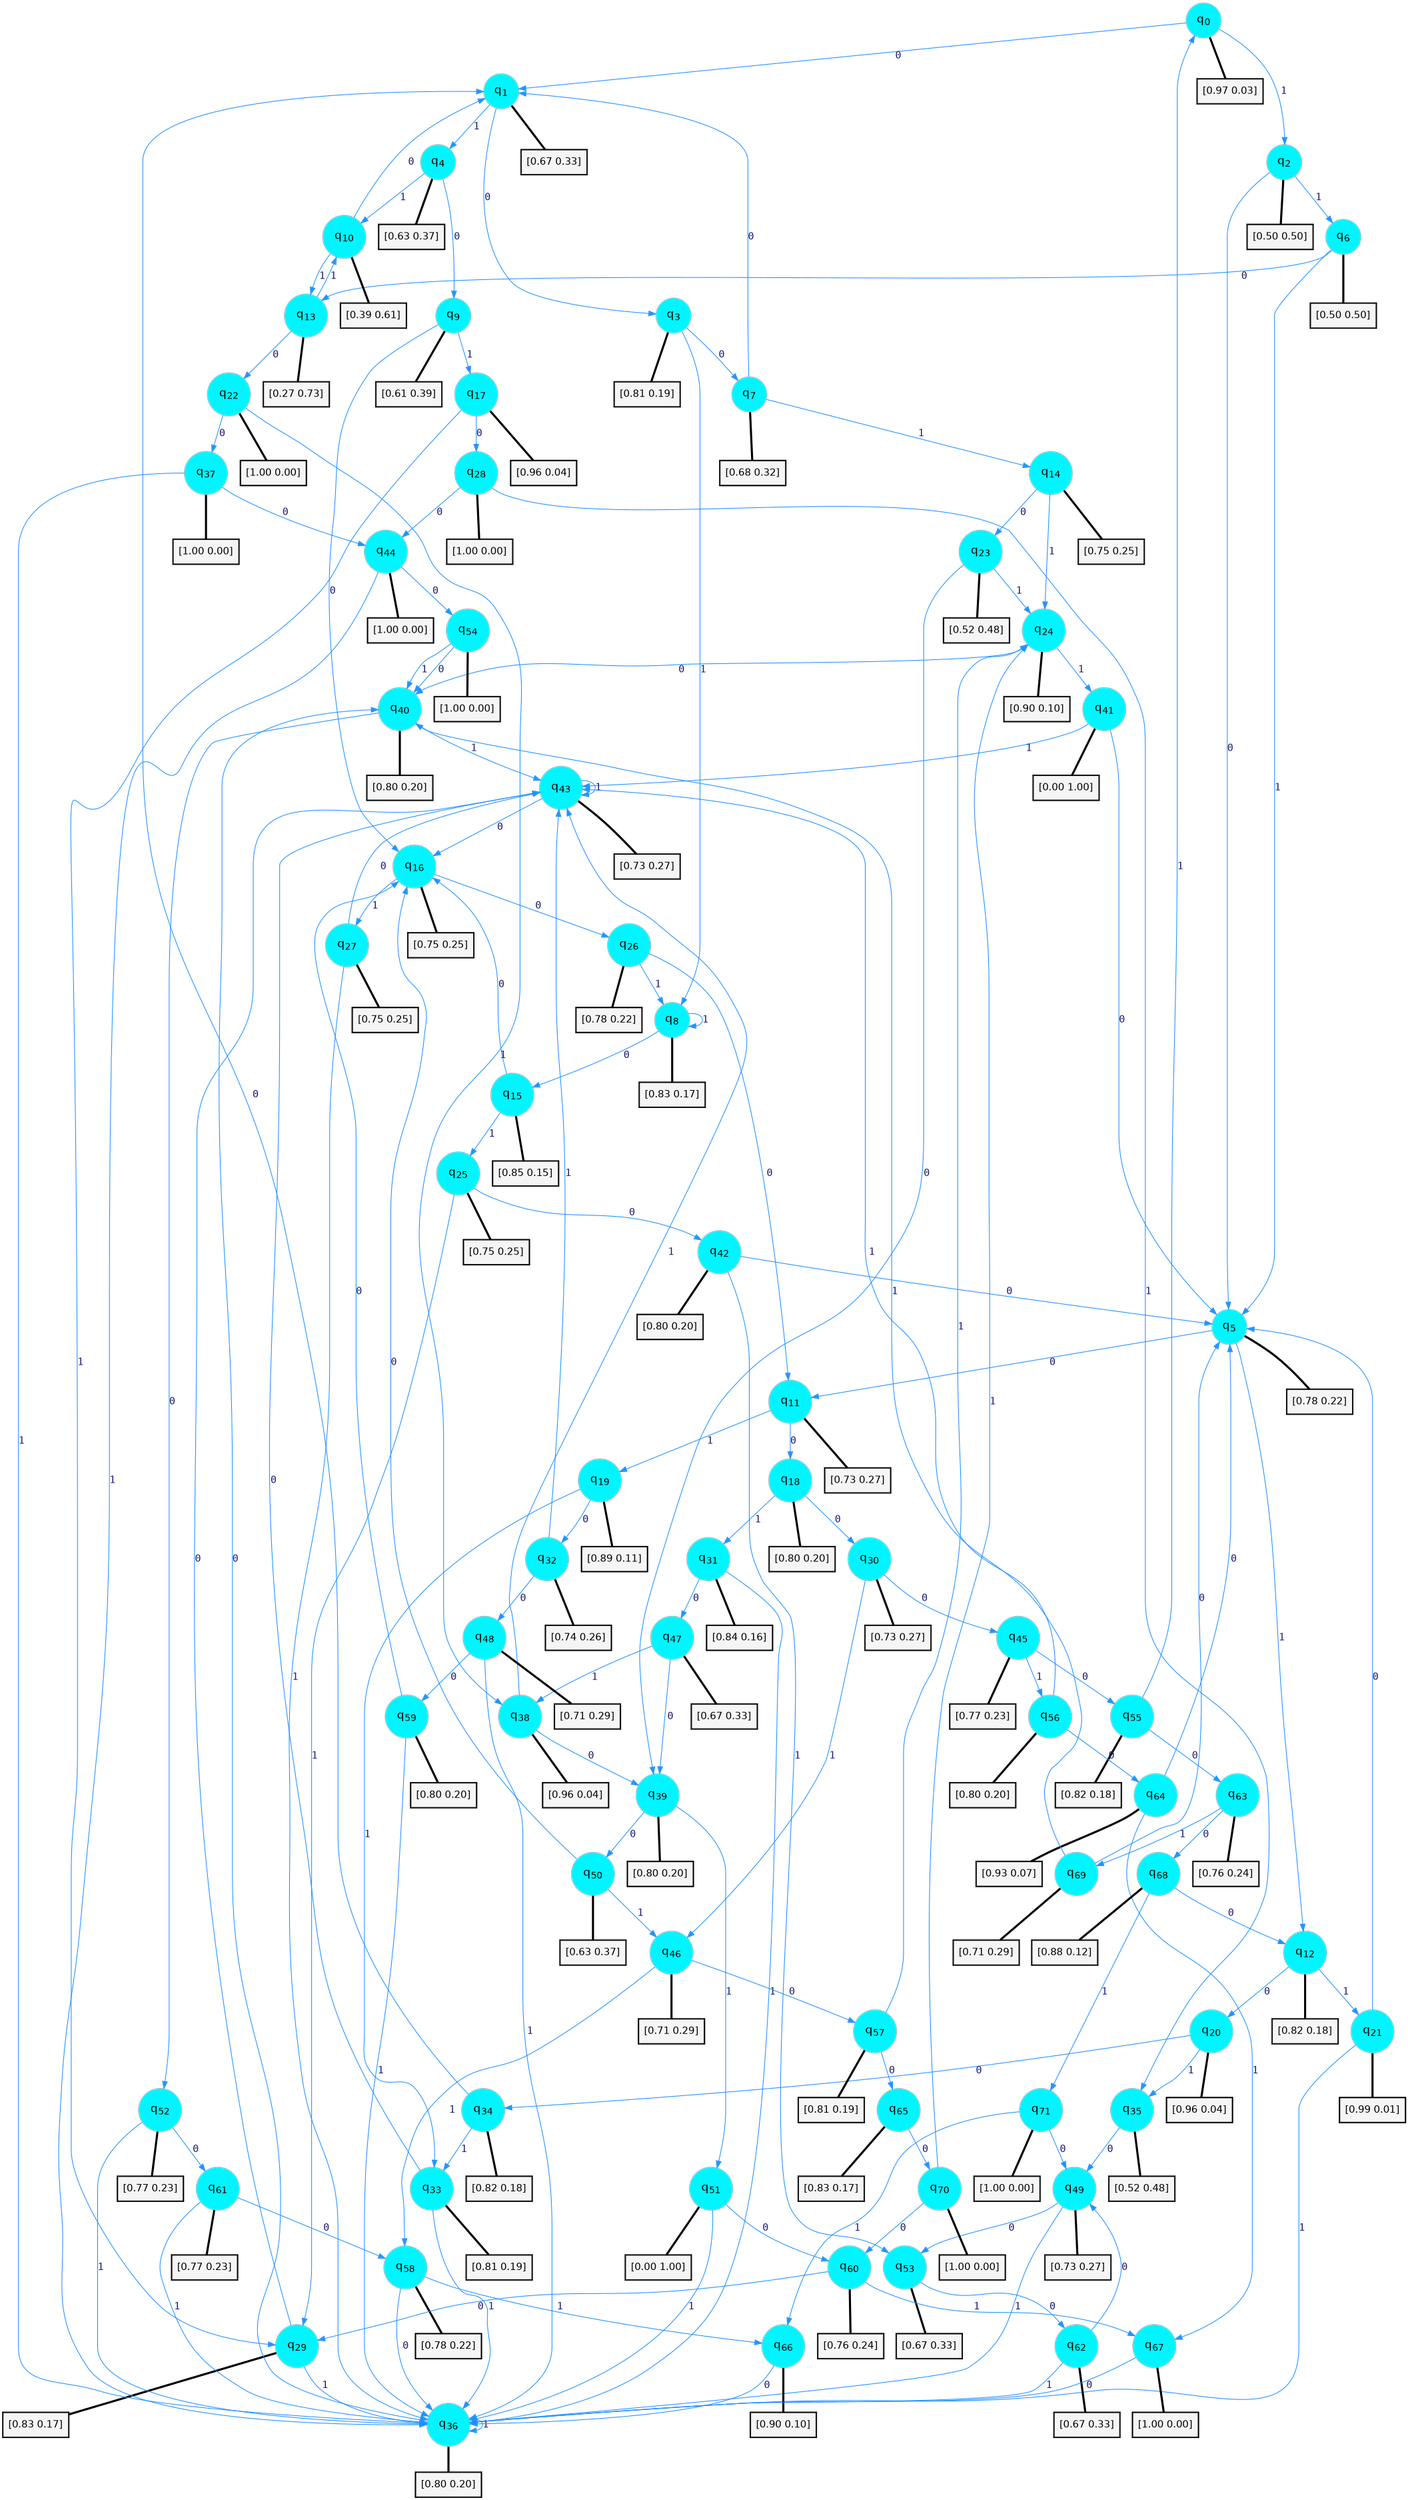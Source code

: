 digraph G {
graph [
bgcolor=transparent, dpi=300, rankdir=TD, size="40,25"];
node [
color=gray, fillcolor=turquoise1, fontcolor=black, fontname=Helvetica, fontsize=16, fontweight=bold, shape=circle, style=filled];
edge [
arrowsize=1, color=dodgerblue1, fontcolor=midnightblue, fontname=courier, fontweight=bold, penwidth=1, style=solid, weight=20];
0[label=<q<SUB>0</SUB>>];
1[label=<q<SUB>1</SUB>>];
2[label=<q<SUB>2</SUB>>];
3[label=<q<SUB>3</SUB>>];
4[label=<q<SUB>4</SUB>>];
5[label=<q<SUB>5</SUB>>];
6[label=<q<SUB>6</SUB>>];
7[label=<q<SUB>7</SUB>>];
8[label=<q<SUB>8</SUB>>];
9[label=<q<SUB>9</SUB>>];
10[label=<q<SUB>10</SUB>>];
11[label=<q<SUB>11</SUB>>];
12[label=<q<SUB>12</SUB>>];
13[label=<q<SUB>13</SUB>>];
14[label=<q<SUB>14</SUB>>];
15[label=<q<SUB>15</SUB>>];
16[label=<q<SUB>16</SUB>>];
17[label=<q<SUB>17</SUB>>];
18[label=<q<SUB>18</SUB>>];
19[label=<q<SUB>19</SUB>>];
20[label=<q<SUB>20</SUB>>];
21[label=<q<SUB>21</SUB>>];
22[label=<q<SUB>22</SUB>>];
23[label=<q<SUB>23</SUB>>];
24[label=<q<SUB>24</SUB>>];
25[label=<q<SUB>25</SUB>>];
26[label=<q<SUB>26</SUB>>];
27[label=<q<SUB>27</SUB>>];
28[label=<q<SUB>28</SUB>>];
29[label=<q<SUB>29</SUB>>];
30[label=<q<SUB>30</SUB>>];
31[label=<q<SUB>31</SUB>>];
32[label=<q<SUB>32</SUB>>];
33[label=<q<SUB>33</SUB>>];
34[label=<q<SUB>34</SUB>>];
35[label=<q<SUB>35</SUB>>];
36[label=<q<SUB>36</SUB>>];
37[label=<q<SUB>37</SUB>>];
38[label=<q<SUB>38</SUB>>];
39[label=<q<SUB>39</SUB>>];
40[label=<q<SUB>40</SUB>>];
41[label=<q<SUB>41</SUB>>];
42[label=<q<SUB>42</SUB>>];
43[label=<q<SUB>43</SUB>>];
44[label=<q<SUB>44</SUB>>];
45[label=<q<SUB>45</SUB>>];
46[label=<q<SUB>46</SUB>>];
47[label=<q<SUB>47</SUB>>];
48[label=<q<SUB>48</SUB>>];
49[label=<q<SUB>49</SUB>>];
50[label=<q<SUB>50</SUB>>];
51[label=<q<SUB>51</SUB>>];
52[label=<q<SUB>52</SUB>>];
53[label=<q<SUB>53</SUB>>];
54[label=<q<SUB>54</SUB>>];
55[label=<q<SUB>55</SUB>>];
56[label=<q<SUB>56</SUB>>];
57[label=<q<SUB>57</SUB>>];
58[label=<q<SUB>58</SUB>>];
59[label=<q<SUB>59</SUB>>];
60[label=<q<SUB>60</SUB>>];
61[label=<q<SUB>61</SUB>>];
62[label=<q<SUB>62</SUB>>];
63[label=<q<SUB>63</SUB>>];
64[label=<q<SUB>64</SUB>>];
65[label=<q<SUB>65</SUB>>];
66[label=<q<SUB>66</SUB>>];
67[label=<q<SUB>67</SUB>>];
68[label=<q<SUB>68</SUB>>];
69[label=<q<SUB>69</SUB>>];
70[label=<q<SUB>70</SUB>>];
71[label=<q<SUB>71</SUB>>];
72[label="[0.97 0.03]", shape=box,fontcolor=black, fontname=Helvetica, fontsize=14, penwidth=2, fillcolor=whitesmoke,color=black];
73[label="[0.67 0.33]", shape=box,fontcolor=black, fontname=Helvetica, fontsize=14, penwidth=2, fillcolor=whitesmoke,color=black];
74[label="[0.50 0.50]", shape=box,fontcolor=black, fontname=Helvetica, fontsize=14, penwidth=2, fillcolor=whitesmoke,color=black];
75[label="[0.81 0.19]", shape=box,fontcolor=black, fontname=Helvetica, fontsize=14, penwidth=2, fillcolor=whitesmoke,color=black];
76[label="[0.63 0.37]", shape=box,fontcolor=black, fontname=Helvetica, fontsize=14, penwidth=2, fillcolor=whitesmoke,color=black];
77[label="[0.78 0.22]", shape=box,fontcolor=black, fontname=Helvetica, fontsize=14, penwidth=2, fillcolor=whitesmoke,color=black];
78[label="[0.50 0.50]", shape=box,fontcolor=black, fontname=Helvetica, fontsize=14, penwidth=2, fillcolor=whitesmoke,color=black];
79[label="[0.68 0.32]", shape=box,fontcolor=black, fontname=Helvetica, fontsize=14, penwidth=2, fillcolor=whitesmoke,color=black];
80[label="[0.83 0.17]", shape=box,fontcolor=black, fontname=Helvetica, fontsize=14, penwidth=2, fillcolor=whitesmoke,color=black];
81[label="[0.61 0.39]", shape=box,fontcolor=black, fontname=Helvetica, fontsize=14, penwidth=2, fillcolor=whitesmoke,color=black];
82[label="[0.39 0.61]", shape=box,fontcolor=black, fontname=Helvetica, fontsize=14, penwidth=2, fillcolor=whitesmoke,color=black];
83[label="[0.73 0.27]", shape=box,fontcolor=black, fontname=Helvetica, fontsize=14, penwidth=2, fillcolor=whitesmoke,color=black];
84[label="[0.82 0.18]", shape=box,fontcolor=black, fontname=Helvetica, fontsize=14, penwidth=2, fillcolor=whitesmoke,color=black];
85[label="[0.27 0.73]", shape=box,fontcolor=black, fontname=Helvetica, fontsize=14, penwidth=2, fillcolor=whitesmoke,color=black];
86[label="[0.75 0.25]", shape=box,fontcolor=black, fontname=Helvetica, fontsize=14, penwidth=2, fillcolor=whitesmoke,color=black];
87[label="[0.85 0.15]", shape=box,fontcolor=black, fontname=Helvetica, fontsize=14, penwidth=2, fillcolor=whitesmoke,color=black];
88[label="[0.75 0.25]", shape=box,fontcolor=black, fontname=Helvetica, fontsize=14, penwidth=2, fillcolor=whitesmoke,color=black];
89[label="[0.96 0.04]", shape=box,fontcolor=black, fontname=Helvetica, fontsize=14, penwidth=2, fillcolor=whitesmoke,color=black];
90[label="[0.80 0.20]", shape=box,fontcolor=black, fontname=Helvetica, fontsize=14, penwidth=2, fillcolor=whitesmoke,color=black];
91[label="[0.89 0.11]", shape=box,fontcolor=black, fontname=Helvetica, fontsize=14, penwidth=2, fillcolor=whitesmoke,color=black];
92[label="[0.96 0.04]", shape=box,fontcolor=black, fontname=Helvetica, fontsize=14, penwidth=2, fillcolor=whitesmoke,color=black];
93[label="[0.99 0.01]", shape=box,fontcolor=black, fontname=Helvetica, fontsize=14, penwidth=2, fillcolor=whitesmoke,color=black];
94[label="[1.00 0.00]", shape=box,fontcolor=black, fontname=Helvetica, fontsize=14, penwidth=2, fillcolor=whitesmoke,color=black];
95[label="[0.52 0.48]", shape=box,fontcolor=black, fontname=Helvetica, fontsize=14, penwidth=2, fillcolor=whitesmoke,color=black];
96[label="[0.90 0.10]", shape=box,fontcolor=black, fontname=Helvetica, fontsize=14, penwidth=2, fillcolor=whitesmoke,color=black];
97[label="[0.75 0.25]", shape=box,fontcolor=black, fontname=Helvetica, fontsize=14, penwidth=2, fillcolor=whitesmoke,color=black];
98[label="[0.78 0.22]", shape=box,fontcolor=black, fontname=Helvetica, fontsize=14, penwidth=2, fillcolor=whitesmoke,color=black];
99[label="[0.75 0.25]", shape=box,fontcolor=black, fontname=Helvetica, fontsize=14, penwidth=2, fillcolor=whitesmoke,color=black];
100[label="[1.00 0.00]", shape=box,fontcolor=black, fontname=Helvetica, fontsize=14, penwidth=2, fillcolor=whitesmoke,color=black];
101[label="[0.83 0.17]", shape=box,fontcolor=black, fontname=Helvetica, fontsize=14, penwidth=2, fillcolor=whitesmoke,color=black];
102[label="[0.73 0.27]", shape=box,fontcolor=black, fontname=Helvetica, fontsize=14, penwidth=2, fillcolor=whitesmoke,color=black];
103[label="[0.84 0.16]", shape=box,fontcolor=black, fontname=Helvetica, fontsize=14, penwidth=2, fillcolor=whitesmoke,color=black];
104[label="[0.74 0.26]", shape=box,fontcolor=black, fontname=Helvetica, fontsize=14, penwidth=2, fillcolor=whitesmoke,color=black];
105[label="[0.81 0.19]", shape=box,fontcolor=black, fontname=Helvetica, fontsize=14, penwidth=2, fillcolor=whitesmoke,color=black];
106[label="[0.82 0.18]", shape=box,fontcolor=black, fontname=Helvetica, fontsize=14, penwidth=2, fillcolor=whitesmoke,color=black];
107[label="[0.52 0.48]", shape=box,fontcolor=black, fontname=Helvetica, fontsize=14, penwidth=2, fillcolor=whitesmoke,color=black];
108[label="[0.80 0.20]", shape=box,fontcolor=black, fontname=Helvetica, fontsize=14, penwidth=2, fillcolor=whitesmoke,color=black];
109[label="[1.00 0.00]", shape=box,fontcolor=black, fontname=Helvetica, fontsize=14, penwidth=2, fillcolor=whitesmoke,color=black];
110[label="[0.96 0.04]", shape=box,fontcolor=black, fontname=Helvetica, fontsize=14, penwidth=2, fillcolor=whitesmoke,color=black];
111[label="[0.80 0.20]", shape=box,fontcolor=black, fontname=Helvetica, fontsize=14, penwidth=2, fillcolor=whitesmoke,color=black];
112[label="[0.80 0.20]", shape=box,fontcolor=black, fontname=Helvetica, fontsize=14, penwidth=2, fillcolor=whitesmoke,color=black];
113[label="[0.00 1.00]", shape=box,fontcolor=black, fontname=Helvetica, fontsize=14, penwidth=2, fillcolor=whitesmoke,color=black];
114[label="[0.80 0.20]", shape=box,fontcolor=black, fontname=Helvetica, fontsize=14, penwidth=2, fillcolor=whitesmoke,color=black];
115[label="[0.73 0.27]", shape=box,fontcolor=black, fontname=Helvetica, fontsize=14, penwidth=2, fillcolor=whitesmoke,color=black];
116[label="[1.00 0.00]", shape=box,fontcolor=black, fontname=Helvetica, fontsize=14, penwidth=2, fillcolor=whitesmoke,color=black];
117[label="[0.77 0.23]", shape=box,fontcolor=black, fontname=Helvetica, fontsize=14, penwidth=2, fillcolor=whitesmoke,color=black];
118[label="[0.71 0.29]", shape=box,fontcolor=black, fontname=Helvetica, fontsize=14, penwidth=2, fillcolor=whitesmoke,color=black];
119[label="[0.67 0.33]", shape=box,fontcolor=black, fontname=Helvetica, fontsize=14, penwidth=2, fillcolor=whitesmoke,color=black];
120[label="[0.71 0.29]", shape=box,fontcolor=black, fontname=Helvetica, fontsize=14, penwidth=2, fillcolor=whitesmoke,color=black];
121[label="[0.73 0.27]", shape=box,fontcolor=black, fontname=Helvetica, fontsize=14, penwidth=2, fillcolor=whitesmoke,color=black];
122[label="[0.63 0.37]", shape=box,fontcolor=black, fontname=Helvetica, fontsize=14, penwidth=2, fillcolor=whitesmoke,color=black];
123[label="[0.00 1.00]", shape=box,fontcolor=black, fontname=Helvetica, fontsize=14, penwidth=2, fillcolor=whitesmoke,color=black];
124[label="[0.77 0.23]", shape=box,fontcolor=black, fontname=Helvetica, fontsize=14, penwidth=2, fillcolor=whitesmoke,color=black];
125[label="[0.67 0.33]", shape=box,fontcolor=black, fontname=Helvetica, fontsize=14, penwidth=2, fillcolor=whitesmoke,color=black];
126[label="[1.00 0.00]", shape=box,fontcolor=black, fontname=Helvetica, fontsize=14, penwidth=2, fillcolor=whitesmoke,color=black];
127[label="[0.82 0.18]", shape=box,fontcolor=black, fontname=Helvetica, fontsize=14, penwidth=2, fillcolor=whitesmoke,color=black];
128[label="[0.80 0.20]", shape=box,fontcolor=black, fontname=Helvetica, fontsize=14, penwidth=2, fillcolor=whitesmoke,color=black];
129[label="[0.81 0.19]", shape=box,fontcolor=black, fontname=Helvetica, fontsize=14, penwidth=2, fillcolor=whitesmoke,color=black];
130[label="[0.78 0.22]", shape=box,fontcolor=black, fontname=Helvetica, fontsize=14, penwidth=2, fillcolor=whitesmoke,color=black];
131[label="[0.80 0.20]", shape=box,fontcolor=black, fontname=Helvetica, fontsize=14, penwidth=2, fillcolor=whitesmoke,color=black];
132[label="[0.76 0.24]", shape=box,fontcolor=black, fontname=Helvetica, fontsize=14, penwidth=2, fillcolor=whitesmoke,color=black];
133[label="[0.77 0.23]", shape=box,fontcolor=black, fontname=Helvetica, fontsize=14, penwidth=2, fillcolor=whitesmoke,color=black];
134[label="[0.67 0.33]", shape=box,fontcolor=black, fontname=Helvetica, fontsize=14, penwidth=2, fillcolor=whitesmoke,color=black];
135[label="[0.76 0.24]", shape=box,fontcolor=black, fontname=Helvetica, fontsize=14, penwidth=2, fillcolor=whitesmoke,color=black];
136[label="[0.93 0.07]", shape=box,fontcolor=black, fontname=Helvetica, fontsize=14, penwidth=2, fillcolor=whitesmoke,color=black];
137[label="[0.83 0.17]", shape=box,fontcolor=black, fontname=Helvetica, fontsize=14, penwidth=2, fillcolor=whitesmoke,color=black];
138[label="[0.90 0.10]", shape=box,fontcolor=black, fontname=Helvetica, fontsize=14, penwidth=2, fillcolor=whitesmoke,color=black];
139[label="[1.00 0.00]", shape=box,fontcolor=black, fontname=Helvetica, fontsize=14, penwidth=2, fillcolor=whitesmoke,color=black];
140[label="[0.88 0.12]", shape=box,fontcolor=black, fontname=Helvetica, fontsize=14, penwidth=2, fillcolor=whitesmoke,color=black];
141[label="[0.71 0.29]", shape=box,fontcolor=black, fontname=Helvetica, fontsize=14, penwidth=2, fillcolor=whitesmoke,color=black];
142[label="[1.00 0.00]", shape=box,fontcolor=black, fontname=Helvetica, fontsize=14, penwidth=2, fillcolor=whitesmoke,color=black];
143[label="[1.00 0.00]", shape=box,fontcolor=black, fontname=Helvetica, fontsize=14, penwidth=2, fillcolor=whitesmoke,color=black];
0->1 [label=0];
0->2 [label=1];
0->72 [arrowhead=none, penwidth=3,color=black];
1->3 [label=0];
1->4 [label=1];
1->73 [arrowhead=none, penwidth=3,color=black];
2->5 [label=0];
2->6 [label=1];
2->74 [arrowhead=none, penwidth=3,color=black];
3->7 [label=0];
3->8 [label=1];
3->75 [arrowhead=none, penwidth=3,color=black];
4->9 [label=0];
4->10 [label=1];
4->76 [arrowhead=none, penwidth=3,color=black];
5->11 [label=0];
5->12 [label=1];
5->77 [arrowhead=none, penwidth=3,color=black];
6->13 [label=0];
6->5 [label=1];
6->78 [arrowhead=none, penwidth=3,color=black];
7->1 [label=0];
7->14 [label=1];
7->79 [arrowhead=none, penwidth=3,color=black];
8->15 [label=0];
8->8 [label=1];
8->80 [arrowhead=none, penwidth=3,color=black];
9->16 [label=0];
9->17 [label=1];
9->81 [arrowhead=none, penwidth=3,color=black];
10->1 [label=0];
10->13 [label=1];
10->82 [arrowhead=none, penwidth=3,color=black];
11->18 [label=0];
11->19 [label=1];
11->83 [arrowhead=none, penwidth=3,color=black];
12->20 [label=0];
12->21 [label=1];
12->84 [arrowhead=none, penwidth=3,color=black];
13->22 [label=0];
13->10 [label=1];
13->85 [arrowhead=none, penwidth=3,color=black];
14->23 [label=0];
14->24 [label=1];
14->86 [arrowhead=none, penwidth=3,color=black];
15->16 [label=0];
15->25 [label=1];
15->87 [arrowhead=none, penwidth=3,color=black];
16->26 [label=0];
16->27 [label=1];
16->88 [arrowhead=none, penwidth=3,color=black];
17->28 [label=0];
17->29 [label=1];
17->89 [arrowhead=none, penwidth=3,color=black];
18->30 [label=0];
18->31 [label=1];
18->90 [arrowhead=none, penwidth=3,color=black];
19->32 [label=0];
19->33 [label=1];
19->91 [arrowhead=none, penwidth=3,color=black];
20->34 [label=0];
20->35 [label=1];
20->92 [arrowhead=none, penwidth=3,color=black];
21->5 [label=0];
21->36 [label=1];
21->93 [arrowhead=none, penwidth=3,color=black];
22->37 [label=0];
22->38 [label=1];
22->94 [arrowhead=none, penwidth=3,color=black];
23->39 [label=0];
23->24 [label=1];
23->95 [arrowhead=none, penwidth=3,color=black];
24->40 [label=0];
24->41 [label=1];
24->96 [arrowhead=none, penwidth=3,color=black];
25->42 [label=0];
25->29 [label=1];
25->97 [arrowhead=none, penwidth=3,color=black];
26->11 [label=0];
26->8 [label=1];
26->98 [arrowhead=none, penwidth=3,color=black];
27->43 [label=0];
27->36 [label=1];
27->99 [arrowhead=none, penwidth=3,color=black];
28->44 [label=0];
28->35 [label=1];
28->100 [arrowhead=none, penwidth=3,color=black];
29->43 [label=0];
29->36 [label=1];
29->101 [arrowhead=none, penwidth=3,color=black];
30->45 [label=0];
30->46 [label=1];
30->102 [arrowhead=none, penwidth=3,color=black];
31->47 [label=0];
31->36 [label=1];
31->103 [arrowhead=none, penwidth=3,color=black];
32->48 [label=0];
32->43 [label=1];
32->104 [arrowhead=none, penwidth=3,color=black];
33->43 [label=0];
33->36 [label=1];
33->105 [arrowhead=none, penwidth=3,color=black];
34->1 [label=0];
34->33 [label=1];
34->106 [arrowhead=none, penwidth=3,color=black];
35->49 [label=0];
35->107 [arrowhead=none, penwidth=3,color=black];
36->40 [label=0];
36->36 [label=1];
36->108 [arrowhead=none, penwidth=3,color=black];
37->44 [label=0];
37->36 [label=1];
37->109 [arrowhead=none, penwidth=3,color=black];
38->39 [label=0];
38->43 [label=1];
38->110 [arrowhead=none, penwidth=3,color=black];
39->50 [label=0];
39->51 [label=1];
39->111 [arrowhead=none, penwidth=3,color=black];
40->52 [label=0];
40->43 [label=1];
40->112 [arrowhead=none, penwidth=3,color=black];
41->5 [label=0];
41->43 [label=1];
41->113 [arrowhead=none, penwidth=3,color=black];
42->5 [label=0];
42->53 [label=1];
42->114 [arrowhead=none, penwidth=3,color=black];
43->16 [label=0];
43->43 [label=1];
43->115 [arrowhead=none, penwidth=3,color=black];
44->54 [label=0];
44->36 [label=1];
44->116 [arrowhead=none, penwidth=3,color=black];
45->55 [label=0];
45->56 [label=1];
45->117 [arrowhead=none, penwidth=3,color=black];
46->57 [label=0];
46->58 [label=1];
46->118 [arrowhead=none, penwidth=3,color=black];
47->39 [label=0];
47->38 [label=1];
47->119 [arrowhead=none, penwidth=3,color=black];
48->59 [label=0];
48->36 [label=1];
48->120 [arrowhead=none, penwidth=3,color=black];
49->53 [label=0];
49->36 [label=1];
49->121 [arrowhead=none, penwidth=3,color=black];
50->16 [label=0];
50->46 [label=1];
50->122 [arrowhead=none, penwidth=3,color=black];
51->60 [label=0];
51->36 [label=1];
51->123 [arrowhead=none, penwidth=3,color=black];
52->61 [label=0];
52->36 [label=1];
52->124 [arrowhead=none, penwidth=3,color=black];
53->62 [label=0];
53->125 [arrowhead=none, penwidth=3,color=black];
54->40 [label=0];
54->40 [label=1];
54->126 [arrowhead=none, penwidth=3,color=black];
55->63 [label=0];
55->0 [label=1];
55->127 [arrowhead=none, penwidth=3,color=black];
56->64 [label=0];
56->43 [label=1];
56->128 [arrowhead=none, penwidth=3,color=black];
57->65 [label=0];
57->24 [label=1];
57->129 [arrowhead=none, penwidth=3,color=black];
58->36 [label=0];
58->66 [label=1];
58->130 [arrowhead=none, penwidth=3,color=black];
59->16 [label=0];
59->36 [label=1];
59->131 [arrowhead=none, penwidth=3,color=black];
60->29 [label=0];
60->67 [label=1];
60->132 [arrowhead=none, penwidth=3,color=black];
61->58 [label=0];
61->36 [label=1];
61->133 [arrowhead=none, penwidth=3,color=black];
62->49 [label=0];
62->36 [label=1];
62->134 [arrowhead=none, penwidth=3,color=black];
63->68 [label=0];
63->69 [label=1];
63->135 [arrowhead=none, penwidth=3,color=black];
64->5 [label=0];
64->67 [label=1];
64->136 [arrowhead=none, penwidth=3,color=black];
65->70 [label=0];
65->137 [arrowhead=none, penwidth=3,color=black];
66->36 [label=0];
66->138 [arrowhead=none, penwidth=3,color=black];
67->36 [label=0];
67->139 [arrowhead=none, penwidth=3,color=black];
68->12 [label=0];
68->71 [label=1];
68->140 [arrowhead=none, penwidth=3,color=black];
69->5 [label=0];
69->40 [label=1];
69->141 [arrowhead=none, penwidth=3,color=black];
70->60 [label=0];
70->24 [label=1];
70->142 [arrowhead=none, penwidth=3,color=black];
71->49 [label=0];
71->66 [label=1];
71->143 [arrowhead=none, penwidth=3,color=black];
}

